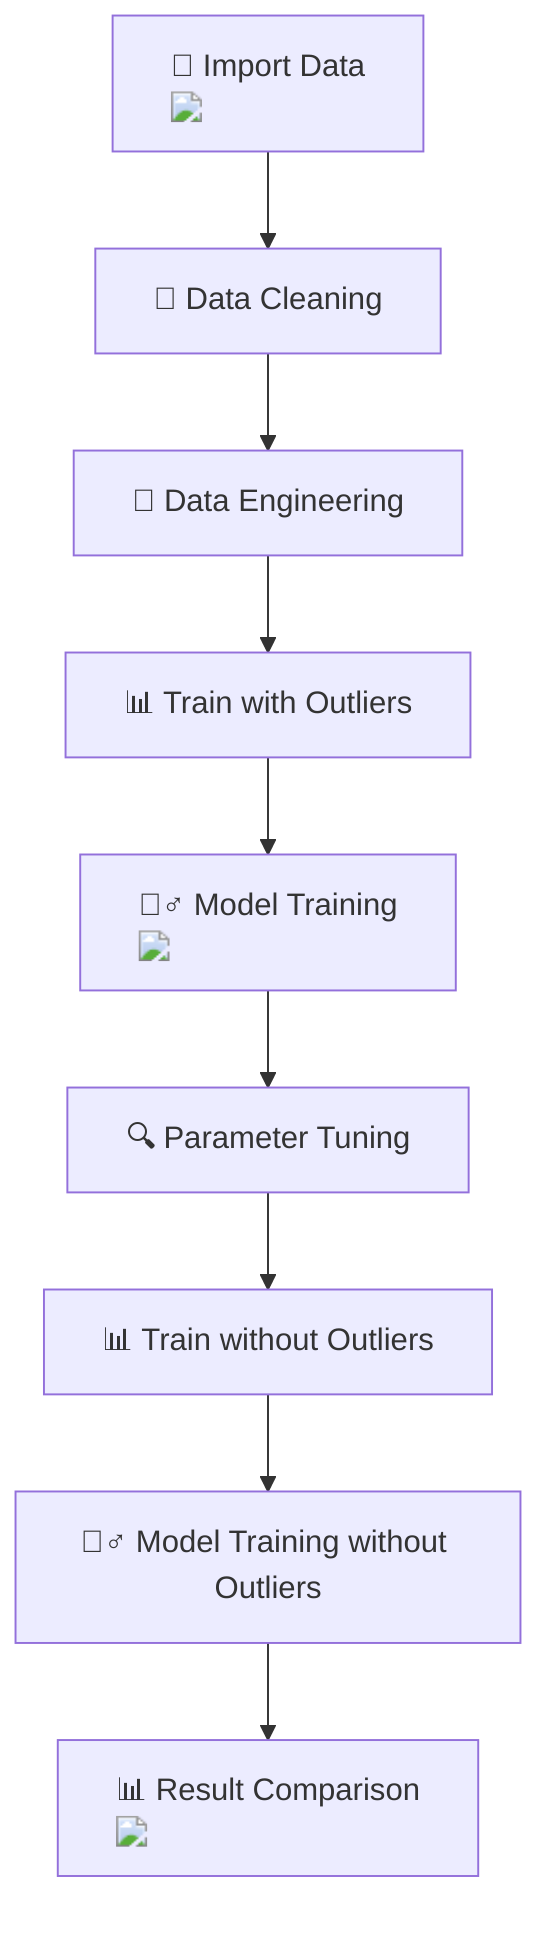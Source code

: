flowchart TD
    A["📂 Import Data<br/><img src='icons/file.svg'/>"] --> B["🧹 Data Cleaning"]
    B --> C["🔧 Data Engineering"]
    C --> D["📊 Train with Outliers"]
    D --> E["🏋️‍♂️ Model Training<br/><img src='icons/brain.svg'/>"]
    E --> F["🔍 Parameter Tuning"]
    F --> G["📊 Train without Outliers"]
    G --> H["🏋️‍♂️ Model Training without Outliers"]
    H --> I["📊 Result Comparison<br/><img src='dummy_plots/barplot_template.svg'/>"]